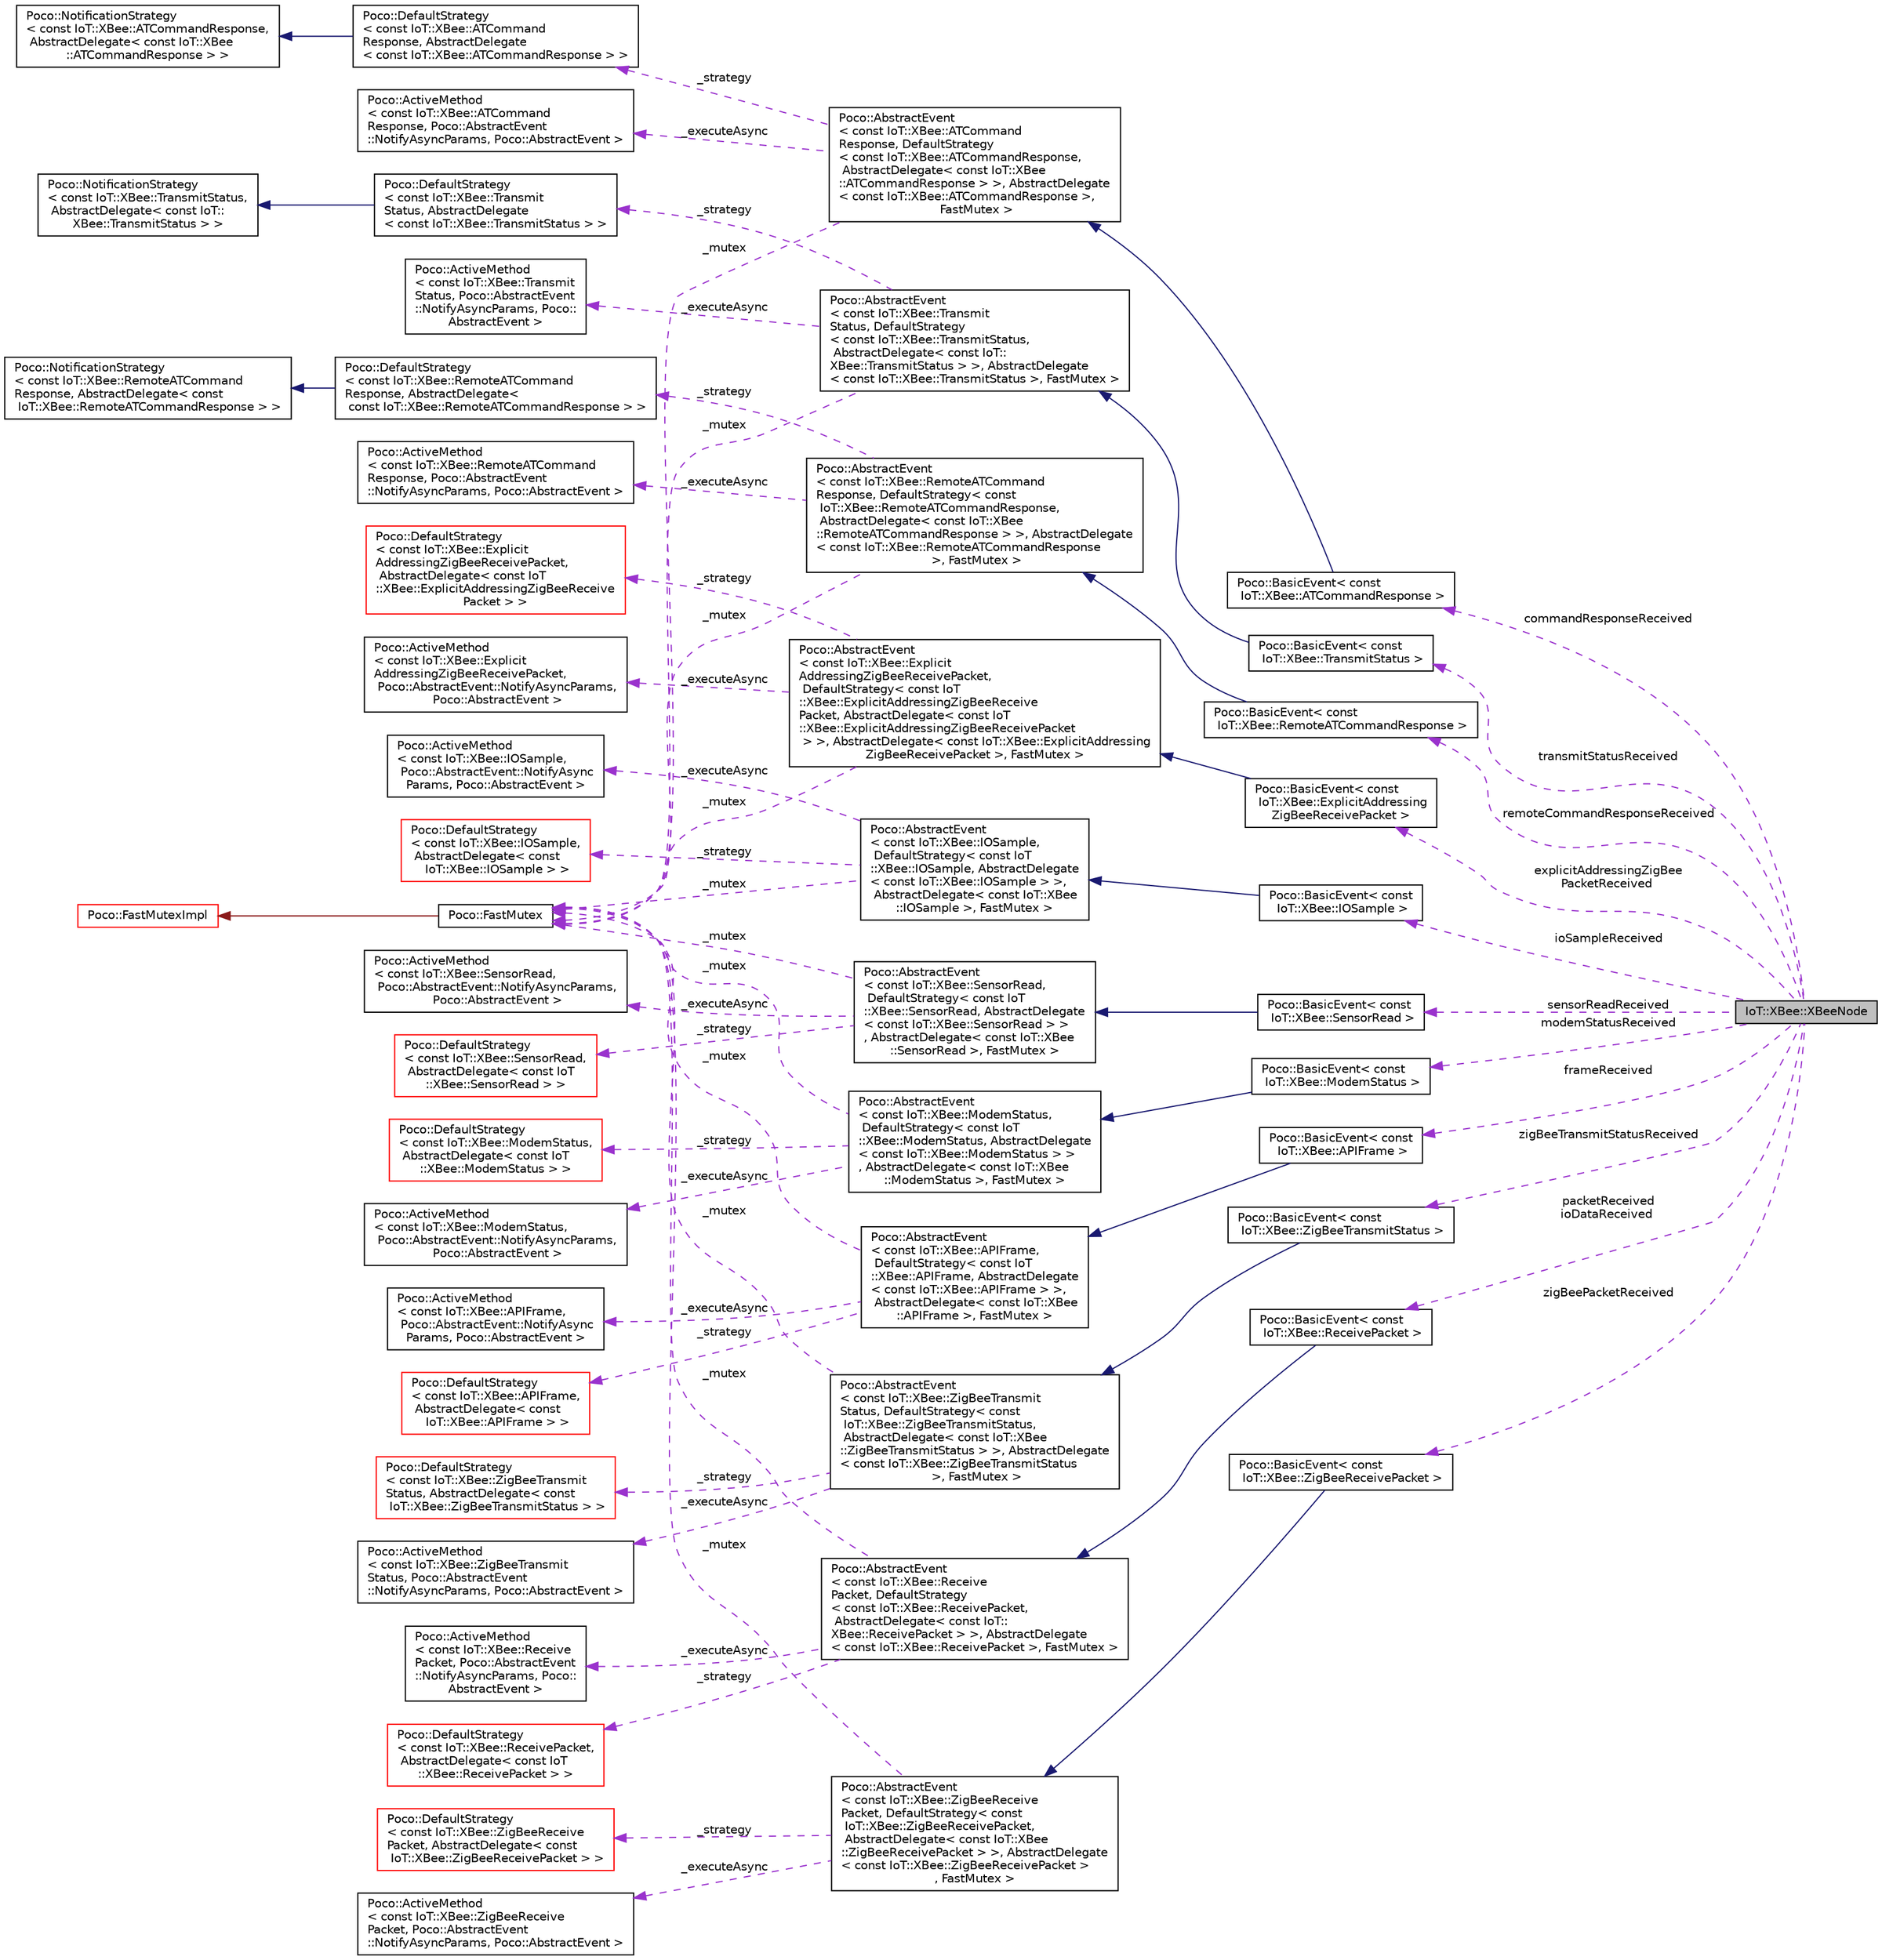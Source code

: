 digraph "IoT::XBee::XBeeNode"
{
 // LATEX_PDF_SIZE
  edge [fontname="Helvetica",fontsize="10",labelfontname="Helvetica",labelfontsize="10"];
  node [fontname="Helvetica",fontsize="10",shape=record];
  rankdir="LR";
  Node1 [label="IoT::XBee::XBeeNode",height=0.2,width=0.4,color="black", fillcolor="grey75", style="filled", fontcolor="black",tooltip=" "];
  Node2 -> Node1 [dir="back",color="darkorchid3",fontsize="10",style="dashed",label=" commandResponseReceived" ];
  Node2 [label="Poco::BasicEvent\< const\l IoT::XBee::ATCommandResponse \>",height=0.2,width=0.4,color="black", fillcolor="white", style="filled",URL="$classPoco_1_1BasicEvent.html",tooltip=" "];
  Node3 -> Node2 [dir="back",color="midnightblue",fontsize="10",style="solid"];
  Node3 [label="Poco::AbstractEvent\l\< const IoT::XBee::ATCommand\lResponse, DefaultStrategy\l\< const IoT::XBee::ATCommandResponse,\l AbstractDelegate\< const IoT::XBee\l::ATCommandResponse \> \>, AbstractDelegate\l\< const IoT::XBee::ATCommandResponse \>,\l FastMutex \>",height=0.2,width=0.4,color="black", fillcolor="white", style="filled",URL="$classPoco_1_1AbstractEvent.html",tooltip=" "];
  Node4 -> Node3 [dir="back",color="darkorchid3",fontsize="10",style="dashed",label=" _strategy" ];
  Node4 [label="Poco::DefaultStrategy\l\< const IoT::XBee::ATCommand\lResponse, AbstractDelegate\l\< const IoT::XBee::ATCommandResponse \> \>",height=0.2,width=0.4,color="black", fillcolor="white", style="filled",URL="$classPoco_1_1DefaultStrategy.html",tooltip=" "];
  Node5 -> Node4 [dir="back",color="midnightblue",fontsize="10",style="solid"];
  Node5 [label="Poco::NotificationStrategy\l\< const IoT::XBee::ATCommandResponse,\l AbstractDelegate\< const IoT::XBee\l::ATCommandResponse \> \>",height=0.2,width=0.4,color="black", fillcolor="white", style="filled",URL="$classPoco_1_1NotificationStrategy.html",tooltip=" "];
  Node6 -> Node3 [dir="back",color="darkorchid3",fontsize="10",style="dashed",label=" _executeAsync" ];
  Node6 [label="Poco::ActiveMethod\l\< const IoT::XBee::ATCommand\lResponse, Poco::AbstractEvent\l::NotifyAsyncParams, Poco::AbstractEvent \>",height=0.2,width=0.4,color="black", fillcolor="white", style="filled",URL="$classPoco_1_1ActiveMethod.html",tooltip=" "];
  Node7 -> Node3 [dir="back",color="darkorchid3",fontsize="10",style="dashed",label=" _mutex" ];
  Node7 [label="Poco::FastMutex",height=0.2,width=0.4,color="black", fillcolor="white", style="filled",URL="$classPoco_1_1FastMutex.html",tooltip=" "];
  Node8 -> Node7 [dir="back",color="firebrick4",fontsize="10",style="solid"];
  Node8 [label="Poco::FastMutexImpl",height=0.2,width=0.4,color="red", fillcolor="white", style="filled",URL="$classPoco_1_1FastMutexImpl.html",tooltip=" "];
  Node10 -> Node1 [dir="back",color="darkorchid3",fontsize="10",style="dashed",label=" transmitStatusReceived" ];
  Node10 [label="Poco::BasicEvent\< const\l IoT::XBee::TransmitStatus \>",height=0.2,width=0.4,color="black", fillcolor="white", style="filled",URL="$classPoco_1_1BasicEvent.html",tooltip=" "];
  Node11 -> Node10 [dir="back",color="midnightblue",fontsize="10",style="solid"];
  Node11 [label="Poco::AbstractEvent\l\< const IoT::XBee::Transmit\lStatus, DefaultStrategy\l\< const IoT::XBee::TransmitStatus,\l AbstractDelegate\< const IoT::\lXBee::TransmitStatus \> \>, AbstractDelegate\l\< const IoT::XBee::TransmitStatus \>, FastMutex \>",height=0.2,width=0.4,color="black", fillcolor="white", style="filled",URL="$classPoco_1_1AbstractEvent.html",tooltip=" "];
  Node12 -> Node11 [dir="back",color="darkorchid3",fontsize="10",style="dashed",label=" _executeAsync" ];
  Node12 [label="Poco::ActiveMethod\l\< const IoT::XBee::Transmit\lStatus, Poco::AbstractEvent\l::NotifyAsyncParams, Poco::\lAbstractEvent \>",height=0.2,width=0.4,color="black", fillcolor="white", style="filled",URL="$classPoco_1_1ActiveMethod.html",tooltip=" "];
  Node13 -> Node11 [dir="back",color="darkorchid3",fontsize="10",style="dashed",label=" _strategy" ];
  Node13 [label="Poco::DefaultStrategy\l\< const IoT::XBee::Transmit\lStatus, AbstractDelegate\l\< const IoT::XBee::TransmitStatus \> \>",height=0.2,width=0.4,color="black", fillcolor="white", style="filled",URL="$classPoco_1_1DefaultStrategy.html",tooltip=" "];
  Node14 -> Node13 [dir="back",color="midnightblue",fontsize="10",style="solid"];
  Node14 [label="Poco::NotificationStrategy\l\< const IoT::XBee::TransmitStatus,\l AbstractDelegate\< const IoT::\lXBee::TransmitStatus \> \>",height=0.2,width=0.4,color="black", fillcolor="white", style="filled",URL="$classPoco_1_1NotificationStrategy.html",tooltip=" "];
  Node7 -> Node11 [dir="back",color="darkorchid3",fontsize="10",style="dashed",label=" _mutex" ];
  Node15 -> Node1 [dir="back",color="darkorchid3",fontsize="10",style="dashed",label=" remoteCommandResponseReceived" ];
  Node15 [label="Poco::BasicEvent\< const\l IoT::XBee::RemoteATCommandResponse \>",height=0.2,width=0.4,color="black", fillcolor="white", style="filled",URL="$classPoco_1_1BasicEvent.html",tooltip=" "];
  Node16 -> Node15 [dir="back",color="midnightblue",fontsize="10",style="solid"];
  Node16 [label="Poco::AbstractEvent\l\< const IoT::XBee::RemoteATCommand\lResponse, DefaultStrategy\< const\l IoT::XBee::RemoteATCommandResponse,\l AbstractDelegate\< const IoT::XBee\l::RemoteATCommandResponse \> \>, AbstractDelegate\l\< const IoT::XBee::RemoteATCommandResponse\l \>, FastMutex \>",height=0.2,width=0.4,color="black", fillcolor="white", style="filled",URL="$classPoco_1_1AbstractEvent.html",tooltip=" "];
  Node17 -> Node16 [dir="back",color="darkorchid3",fontsize="10",style="dashed",label=" _strategy" ];
  Node17 [label="Poco::DefaultStrategy\l\< const IoT::XBee::RemoteATCommand\lResponse, AbstractDelegate\<\l const IoT::XBee::RemoteATCommandResponse \> \>",height=0.2,width=0.4,color="black", fillcolor="white", style="filled",URL="$classPoco_1_1DefaultStrategy.html",tooltip=" "];
  Node18 -> Node17 [dir="back",color="midnightblue",fontsize="10",style="solid"];
  Node18 [label="Poco::NotificationStrategy\l\< const IoT::XBee::RemoteATCommand\lResponse, AbstractDelegate\< const\l IoT::XBee::RemoteATCommandResponse \> \>",height=0.2,width=0.4,color="black", fillcolor="white", style="filled",URL="$classPoco_1_1NotificationStrategy.html",tooltip=" "];
  Node19 -> Node16 [dir="back",color="darkorchid3",fontsize="10",style="dashed",label=" _executeAsync" ];
  Node19 [label="Poco::ActiveMethod\l\< const IoT::XBee::RemoteATCommand\lResponse, Poco::AbstractEvent\l::NotifyAsyncParams, Poco::AbstractEvent \>",height=0.2,width=0.4,color="black", fillcolor="white", style="filled",URL="$classPoco_1_1ActiveMethod.html",tooltip=" "];
  Node7 -> Node16 [dir="back",color="darkorchid3",fontsize="10",style="dashed",label=" _mutex" ];
  Node20 -> Node1 [dir="back",color="darkorchid3",fontsize="10",style="dashed",label=" explicitAddressingZigBee\lPacketReceived" ];
  Node20 [label="Poco::BasicEvent\< const\l IoT::XBee::ExplicitAddressing\lZigBeeReceivePacket \>",height=0.2,width=0.4,color="black", fillcolor="white", style="filled",URL="$classPoco_1_1BasicEvent.html",tooltip=" "];
  Node21 -> Node20 [dir="back",color="midnightblue",fontsize="10",style="solid"];
  Node21 [label="Poco::AbstractEvent\l\< const IoT::XBee::Explicit\lAddressingZigBeeReceivePacket,\l DefaultStrategy\< const IoT\l::XBee::ExplicitAddressingZigBeeReceive\lPacket, AbstractDelegate\< const IoT\l::XBee::ExplicitAddressingZigBeeReceivePacket\l \> \>, AbstractDelegate\< const IoT::XBee::ExplicitAddressing\lZigBeeReceivePacket \>, FastMutex \>",height=0.2,width=0.4,color="black", fillcolor="white", style="filled",URL="$classPoco_1_1AbstractEvent.html",tooltip=" "];
  Node22 -> Node21 [dir="back",color="darkorchid3",fontsize="10",style="dashed",label=" _strategy" ];
  Node22 [label="Poco::DefaultStrategy\l\< const IoT::XBee::Explicit\lAddressingZigBeeReceivePacket,\l AbstractDelegate\< const IoT\l::XBee::ExplicitAddressingZigBeeReceive\lPacket \> \>",height=0.2,width=0.4,color="red", fillcolor="white", style="filled",URL="$classPoco_1_1DefaultStrategy.html",tooltip=" "];
  Node24 -> Node21 [dir="back",color="darkorchid3",fontsize="10",style="dashed",label=" _executeAsync" ];
  Node24 [label="Poco::ActiveMethod\l\< const IoT::XBee::Explicit\lAddressingZigBeeReceivePacket,\l Poco::AbstractEvent::NotifyAsyncParams,\l Poco::AbstractEvent \>",height=0.2,width=0.4,color="black", fillcolor="white", style="filled",URL="$classPoco_1_1ActiveMethod.html",tooltip=" "];
  Node7 -> Node21 [dir="back",color="darkorchid3",fontsize="10",style="dashed",label=" _mutex" ];
  Node25 -> Node1 [dir="back",color="darkorchid3",fontsize="10",style="dashed",label=" ioSampleReceived" ];
  Node25 [label="Poco::BasicEvent\< const\l IoT::XBee::IOSample \>",height=0.2,width=0.4,color="black", fillcolor="white", style="filled",URL="$classPoco_1_1BasicEvent.html",tooltip=" "];
  Node26 -> Node25 [dir="back",color="midnightblue",fontsize="10",style="solid"];
  Node26 [label="Poco::AbstractEvent\l\< const IoT::XBee::IOSample,\l DefaultStrategy\< const IoT\l::XBee::IOSample, AbstractDelegate\l\< const IoT::XBee::IOSample \> \>,\l AbstractDelegate\< const IoT::XBee\l::IOSample \>, FastMutex \>",height=0.2,width=0.4,color="black", fillcolor="white", style="filled",URL="$classPoco_1_1AbstractEvent.html",tooltip=" "];
  Node27 -> Node26 [dir="back",color="darkorchid3",fontsize="10",style="dashed",label=" _strategy" ];
  Node27 [label="Poco::DefaultStrategy\l\< const IoT::XBee::IOSample,\l AbstractDelegate\< const\l IoT::XBee::IOSample \> \>",height=0.2,width=0.4,color="red", fillcolor="white", style="filled",URL="$classPoco_1_1DefaultStrategy.html",tooltip=" "];
  Node29 -> Node26 [dir="back",color="darkorchid3",fontsize="10",style="dashed",label=" _executeAsync" ];
  Node29 [label="Poco::ActiveMethod\l\< const IoT::XBee::IOSample,\l Poco::AbstractEvent::NotifyAsync\lParams, Poco::AbstractEvent \>",height=0.2,width=0.4,color="black", fillcolor="white", style="filled",URL="$classPoco_1_1ActiveMethod.html",tooltip=" "];
  Node7 -> Node26 [dir="back",color="darkorchid3",fontsize="10",style="dashed",label=" _mutex" ];
  Node30 -> Node1 [dir="back",color="darkorchid3",fontsize="10",style="dashed",label=" sensorReadReceived" ];
  Node30 [label="Poco::BasicEvent\< const\l IoT::XBee::SensorRead \>",height=0.2,width=0.4,color="black", fillcolor="white", style="filled",URL="$classPoco_1_1BasicEvent.html",tooltip=" "];
  Node31 -> Node30 [dir="back",color="midnightblue",fontsize="10",style="solid"];
  Node31 [label="Poco::AbstractEvent\l\< const IoT::XBee::SensorRead,\l DefaultStrategy\< const IoT\l::XBee::SensorRead, AbstractDelegate\l\< const IoT::XBee::SensorRead \> \>\l, AbstractDelegate\< const IoT::XBee\l::SensorRead \>, FastMutex \>",height=0.2,width=0.4,color="black", fillcolor="white", style="filled",URL="$classPoco_1_1AbstractEvent.html",tooltip=" "];
  Node32 -> Node31 [dir="back",color="darkorchid3",fontsize="10",style="dashed",label=" _strategy" ];
  Node32 [label="Poco::DefaultStrategy\l\< const IoT::XBee::SensorRead,\l AbstractDelegate\< const IoT\l::XBee::SensorRead \> \>",height=0.2,width=0.4,color="red", fillcolor="white", style="filled",URL="$classPoco_1_1DefaultStrategy.html",tooltip=" "];
  Node34 -> Node31 [dir="back",color="darkorchid3",fontsize="10",style="dashed",label=" _executeAsync" ];
  Node34 [label="Poco::ActiveMethod\l\< const IoT::XBee::SensorRead,\l Poco::AbstractEvent::NotifyAsyncParams,\l Poco::AbstractEvent \>",height=0.2,width=0.4,color="black", fillcolor="white", style="filled",URL="$classPoco_1_1ActiveMethod.html",tooltip=" "];
  Node7 -> Node31 [dir="back",color="darkorchid3",fontsize="10",style="dashed",label=" _mutex" ];
  Node35 -> Node1 [dir="back",color="darkorchid3",fontsize="10",style="dashed",label=" modemStatusReceived" ];
  Node35 [label="Poco::BasicEvent\< const\l IoT::XBee::ModemStatus \>",height=0.2,width=0.4,color="black", fillcolor="white", style="filled",URL="$classPoco_1_1BasicEvent.html",tooltip=" "];
  Node36 -> Node35 [dir="back",color="midnightblue",fontsize="10",style="solid"];
  Node36 [label="Poco::AbstractEvent\l\< const IoT::XBee::ModemStatus,\l DefaultStrategy\< const IoT\l::XBee::ModemStatus, AbstractDelegate\l\< const IoT::XBee::ModemStatus \> \>\l, AbstractDelegate\< const IoT::XBee\l::ModemStatus \>, FastMutex \>",height=0.2,width=0.4,color="black", fillcolor="white", style="filled",URL="$classPoco_1_1AbstractEvent.html",tooltip=" "];
  Node37 -> Node36 [dir="back",color="darkorchid3",fontsize="10",style="dashed",label=" _strategy" ];
  Node37 [label="Poco::DefaultStrategy\l\< const IoT::XBee::ModemStatus,\l AbstractDelegate\< const IoT\l::XBee::ModemStatus \> \>",height=0.2,width=0.4,color="red", fillcolor="white", style="filled",URL="$classPoco_1_1DefaultStrategy.html",tooltip=" "];
  Node39 -> Node36 [dir="back",color="darkorchid3",fontsize="10",style="dashed",label=" _executeAsync" ];
  Node39 [label="Poco::ActiveMethod\l\< const IoT::XBee::ModemStatus,\l Poco::AbstractEvent::NotifyAsyncParams,\l Poco::AbstractEvent \>",height=0.2,width=0.4,color="black", fillcolor="white", style="filled",URL="$classPoco_1_1ActiveMethod.html",tooltip=" "];
  Node7 -> Node36 [dir="back",color="darkorchid3",fontsize="10",style="dashed",label=" _mutex" ];
  Node40 -> Node1 [dir="back",color="darkorchid3",fontsize="10",style="dashed",label=" frameReceived" ];
  Node40 [label="Poco::BasicEvent\< const\l IoT::XBee::APIFrame \>",height=0.2,width=0.4,color="black", fillcolor="white", style="filled",URL="$classPoco_1_1BasicEvent.html",tooltip=" "];
  Node41 -> Node40 [dir="back",color="midnightblue",fontsize="10",style="solid"];
  Node41 [label="Poco::AbstractEvent\l\< const IoT::XBee::APIFrame,\l DefaultStrategy\< const IoT\l::XBee::APIFrame, AbstractDelegate\l\< const IoT::XBee::APIFrame \> \>,\l AbstractDelegate\< const IoT::XBee\l::APIFrame \>, FastMutex \>",height=0.2,width=0.4,color="black", fillcolor="white", style="filled",URL="$classPoco_1_1AbstractEvent.html",tooltip=" "];
  Node42 -> Node41 [dir="back",color="darkorchid3",fontsize="10",style="dashed",label=" _strategy" ];
  Node42 [label="Poco::DefaultStrategy\l\< const IoT::XBee::APIFrame,\l AbstractDelegate\< const\l IoT::XBee::APIFrame \> \>",height=0.2,width=0.4,color="red", fillcolor="white", style="filled",URL="$classPoco_1_1DefaultStrategy.html",tooltip=" "];
  Node44 -> Node41 [dir="back",color="darkorchid3",fontsize="10",style="dashed",label=" _executeAsync" ];
  Node44 [label="Poco::ActiveMethod\l\< const IoT::XBee::APIFrame,\l Poco::AbstractEvent::NotifyAsync\lParams, Poco::AbstractEvent \>",height=0.2,width=0.4,color="black", fillcolor="white", style="filled",URL="$classPoco_1_1ActiveMethod.html",tooltip=" "];
  Node7 -> Node41 [dir="back",color="darkorchid3",fontsize="10",style="dashed",label=" _mutex" ];
  Node45 -> Node1 [dir="back",color="darkorchid3",fontsize="10",style="dashed",label=" zigBeeTransmitStatusReceived" ];
  Node45 [label="Poco::BasicEvent\< const\l IoT::XBee::ZigBeeTransmitStatus \>",height=0.2,width=0.4,color="black", fillcolor="white", style="filled",URL="$classPoco_1_1BasicEvent.html",tooltip=" "];
  Node46 -> Node45 [dir="back",color="midnightblue",fontsize="10",style="solid"];
  Node46 [label="Poco::AbstractEvent\l\< const IoT::XBee::ZigBeeTransmit\lStatus, DefaultStrategy\< const\l IoT::XBee::ZigBeeTransmitStatus,\l AbstractDelegate\< const IoT::XBee\l::ZigBeeTransmitStatus \> \>, AbstractDelegate\l\< const IoT::XBee::ZigBeeTransmitStatus\l \>, FastMutex \>",height=0.2,width=0.4,color="black", fillcolor="white", style="filled",URL="$classPoco_1_1AbstractEvent.html",tooltip=" "];
  Node47 -> Node46 [dir="back",color="darkorchid3",fontsize="10",style="dashed",label=" _executeAsync" ];
  Node47 [label="Poco::ActiveMethod\l\< const IoT::XBee::ZigBeeTransmit\lStatus, Poco::AbstractEvent\l::NotifyAsyncParams, Poco::AbstractEvent \>",height=0.2,width=0.4,color="black", fillcolor="white", style="filled",URL="$classPoco_1_1ActiveMethod.html",tooltip=" "];
  Node48 -> Node46 [dir="back",color="darkorchid3",fontsize="10",style="dashed",label=" _strategy" ];
  Node48 [label="Poco::DefaultStrategy\l\< const IoT::XBee::ZigBeeTransmit\lStatus, AbstractDelegate\< const\l IoT::XBee::ZigBeeTransmitStatus \> \>",height=0.2,width=0.4,color="red", fillcolor="white", style="filled",URL="$classPoco_1_1DefaultStrategy.html",tooltip=" "];
  Node7 -> Node46 [dir="back",color="darkorchid3",fontsize="10",style="dashed",label=" _mutex" ];
  Node50 -> Node1 [dir="back",color="darkorchid3",fontsize="10",style="dashed",label=" packetReceived\nioDataReceived" ];
  Node50 [label="Poco::BasicEvent\< const\l IoT::XBee::ReceivePacket \>",height=0.2,width=0.4,color="black", fillcolor="white", style="filled",URL="$classPoco_1_1BasicEvent.html",tooltip=" "];
  Node51 -> Node50 [dir="back",color="midnightblue",fontsize="10",style="solid"];
  Node51 [label="Poco::AbstractEvent\l\< const IoT::XBee::Receive\lPacket, DefaultStrategy\l\< const IoT::XBee::ReceivePacket,\l AbstractDelegate\< const IoT::\lXBee::ReceivePacket \> \>, AbstractDelegate\l\< const IoT::XBee::ReceivePacket \>, FastMutex \>",height=0.2,width=0.4,color="black", fillcolor="white", style="filled",URL="$classPoco_1_1AbstractEvent.html",tooltip=" "];
  Node52 -> Node51 [dir="back",color="darkorchid3",fontsize="10",style="dashed",label=" _executeAsync" ];
  Node52 [label="Poco::ActiveMethod\l\< const IoT::XBee::Receive\lPacket, Poco::AbstractEvent\l::NotifyAsyncParams, Poco::\lAbstractEvent \>",height=0.2,width=0.4,color="black", fillcolor="white", style="filled",URL="$classPoco_1_1ActiveMethod.html",tooltip=" "];
  Node53 -> Node51 [dir="back",color="darkorchid3",fontsize="10",style="dashed",label=" _strategy" ];
  Node53 [label="Poco::DefaultStrategy\l\< const IoT::XBee::ReceivePacket,\l AbstractDelegate\< const IoT\l::XBee::ReceivePacket \> \>",height=0.2,width=0.4,color="red", fillcolor="white", style="filled",URL="$classPoco_1_1DefaultStrategy.html",tooltip=" "];
  Node7 -> Node51 [dir="back",color="darkorchid3",fontsize="10",style="dashed",label=" _mutex" ];
  Node55 -> Node1 [dir="back",color="darkorchid3",fontsize="10",style="dashed",label=" zigBeePacketReceived" ];
  Node55 [label="Poco::BasicEvent\< const\l IoT::XBee::ZigBeeReceivePacket \>",height=0.2,width=0.4,color="black", fillcolor="white", style="filled",URL="$classPoco_1_1BasicEvent.html",tooltip=" "];
  Node56 -> Node55 [dir="back",color="midnightblue",fontsize="10",style="solid"];
  Node56 [label="Poco::AbstractEvent\l\< const IoT::XBee::ZigBeeReceive\lPacket, DefaultStrategy\< const\l IoT::XBee::ZigBeeReceivePacket,\l AbstractDelegate\< const IoT::XBee\l::ZigBeeReceivePacket \> \>, AbstractDelegate\l\< const IoT::XBee::ZigBeeReceivePacket \>\l, FastMutex \>",height=0.2,width=0.4,color="black", fillcolor="white", style="filled",URL="$classPoco_1_1AbstractEvent.html",tooltip=" "];
  Node57 -> Node56 [dir="back",color="darkorchid3",fontsize="10",style="dashed",label=" _executeAsync" ];
  Node57 [label="Poco::ActiveMethod\l\< const IoT::XBee::ZigBeeReceive\lPacket, Poco::AbstractEvent\l::NotifyAsyncParams, Poco::AbstractEvent \>",height=0.2,width=0.4,color="black", fillcolor="white", style="filled",URL="$classPoco_1_1ActiveMethod.html",tooltip=" "];
  Node58 -> Node56 [dir="back",color="darkorchid3",fontsize="10",style="dashed",label=" _strategy" ];
  Node58 [label="Poco::DefaultStrategy\l\< const IoT::XBee::ZigBeeReceive\lPacket, AbstractDelegate\< const\l IoT::XBee::ZigBeeReceivePacket \> \>",height=0.2,width=0.4,color="red", fillcolor="white", style="filled",URL="$classPoco_1_1DefaultStrategy.html",tooltip=" "];
  Node7 -> Node56 [dir="back",color="darkorchid3",fontsize="10",style="dashed",label=" _mutex" ];
}
